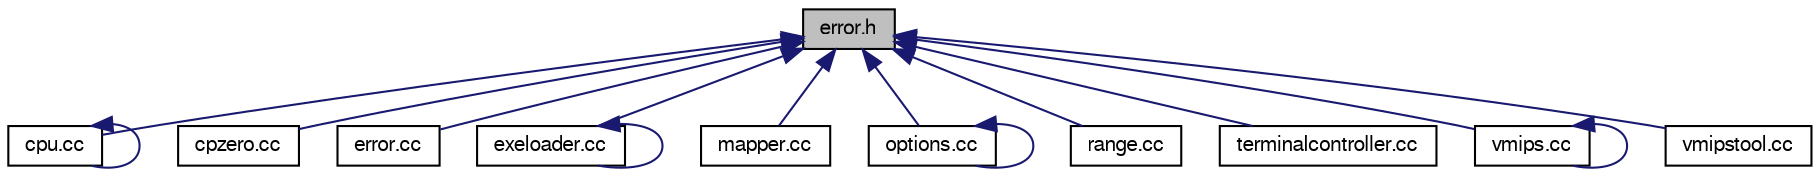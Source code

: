 digraph G
{
  edge [fontname="FreeSans",fontsize="10",labelfontname="FreeSans",labelfontsize="10"];
  node [fontname="FreeSans",fontsize="10",shape=record];
  Node1 [label="error.h",height=0.2,width=0.4,color="black", fillcolor="grey75", style="filled" fontcolor="black"];
  Node1 -> Node2 [dir=back,color="midnightblue",fontsize="10",style="solid"];
  Node2 [label="cpu.cc",height=0.2,width=0.4,color="black", fillcolor="white", style="filled",URL="$cpu_8cc.html"];
  Node2 -> Node2 [dir=back,color="midnightblue",fontsize="10",style="solid"];
  Node1 -> Node3 [dir=back,color="midnightblue",fontsize="10",style="solid"];
  Node3 [label="cpzero.cc",height=0.2,width=0.4,color="black", fillcolor="white", style="filled",URL="$cpzero_8cc.html"];
  Node1 -> Node4 [dir=back,color="midnightblue",fontsize="10",style="solid"];
  Node4 [label="error.cc",height=0.2,width=0.4,color="black", fillcolor="white", style="filled",URL="$error_8cc.html"];
  Node1 -> Node5 [dir=back,color="midnightblue",fontsize="10",style="solid"];
  Node5 [label="exeloader.cc",height=0.2,width=0.4,color="black", fillcolor="white", style="filled",URL="$exeloader_8cc.html"];
  Node5 -> Node5 [dir=back,color="midnightblue",fontsize="10",style="solid"];
  Node1 -> Node6 [dir=back,color="midnightblue",fontsize="10",style="solid"];
  Node6 [label="mapper.cc",height=0.2,width=0.4,color="black", fillcolor="white", style="filled",URL="$mapper_8cc.html"];
  Node1 -> Node7 [dir=back,color="midnightblue",fontsize="10",style="solid"];
  Node7 [label="options.cc",height=0.2,width=0.4,color="black", fillcolor="white", style="filled",URL="$options_8cc.html"];
  Node7 -> Node7 [dir=back,color="midnightblue",fontsize="10",style="solid"];
  Node1 -> Node8 [dir=back,color="midnightblue",fontsize="10",style="solid"];
  Node8 [label="range.cc",height=0.2,width=0.4,color="black", fillcolor="white", style="filled",URL="$range_8cc.html"];
  Node1 -> Node9 [dir=back,color="midnightblue",fontsize="10",style="solid"];
  Node9 [label="terminalcontroller.cc",height=0.2,width=0.4,color="black", fillcolor="white", style="filled",URL="$terminalcontroller_8cc.html"];
  Node1 -> Node10 [dir=back,color="midnightblue",fontsize="10",style="solid"];
  Node10 [label="vmips.cc",height=0.2,width=0.4,color="black", fillcolor="white", style="filled",URL="$vmips_8cc.html"];
  Node10 -> Node10 [dir=back,color="midnightblue",fontsize="10",style="solid"];
  Node1 -> Node11 [dir=back,color="midnightblue",fontsize="10",style="solid"];
  Node11 [label="vmipstool.cc",height=0.2,width=0.4,color="black", fillcolor="white", style="filled",URL="$vmipstool_8cc.html"];
}
